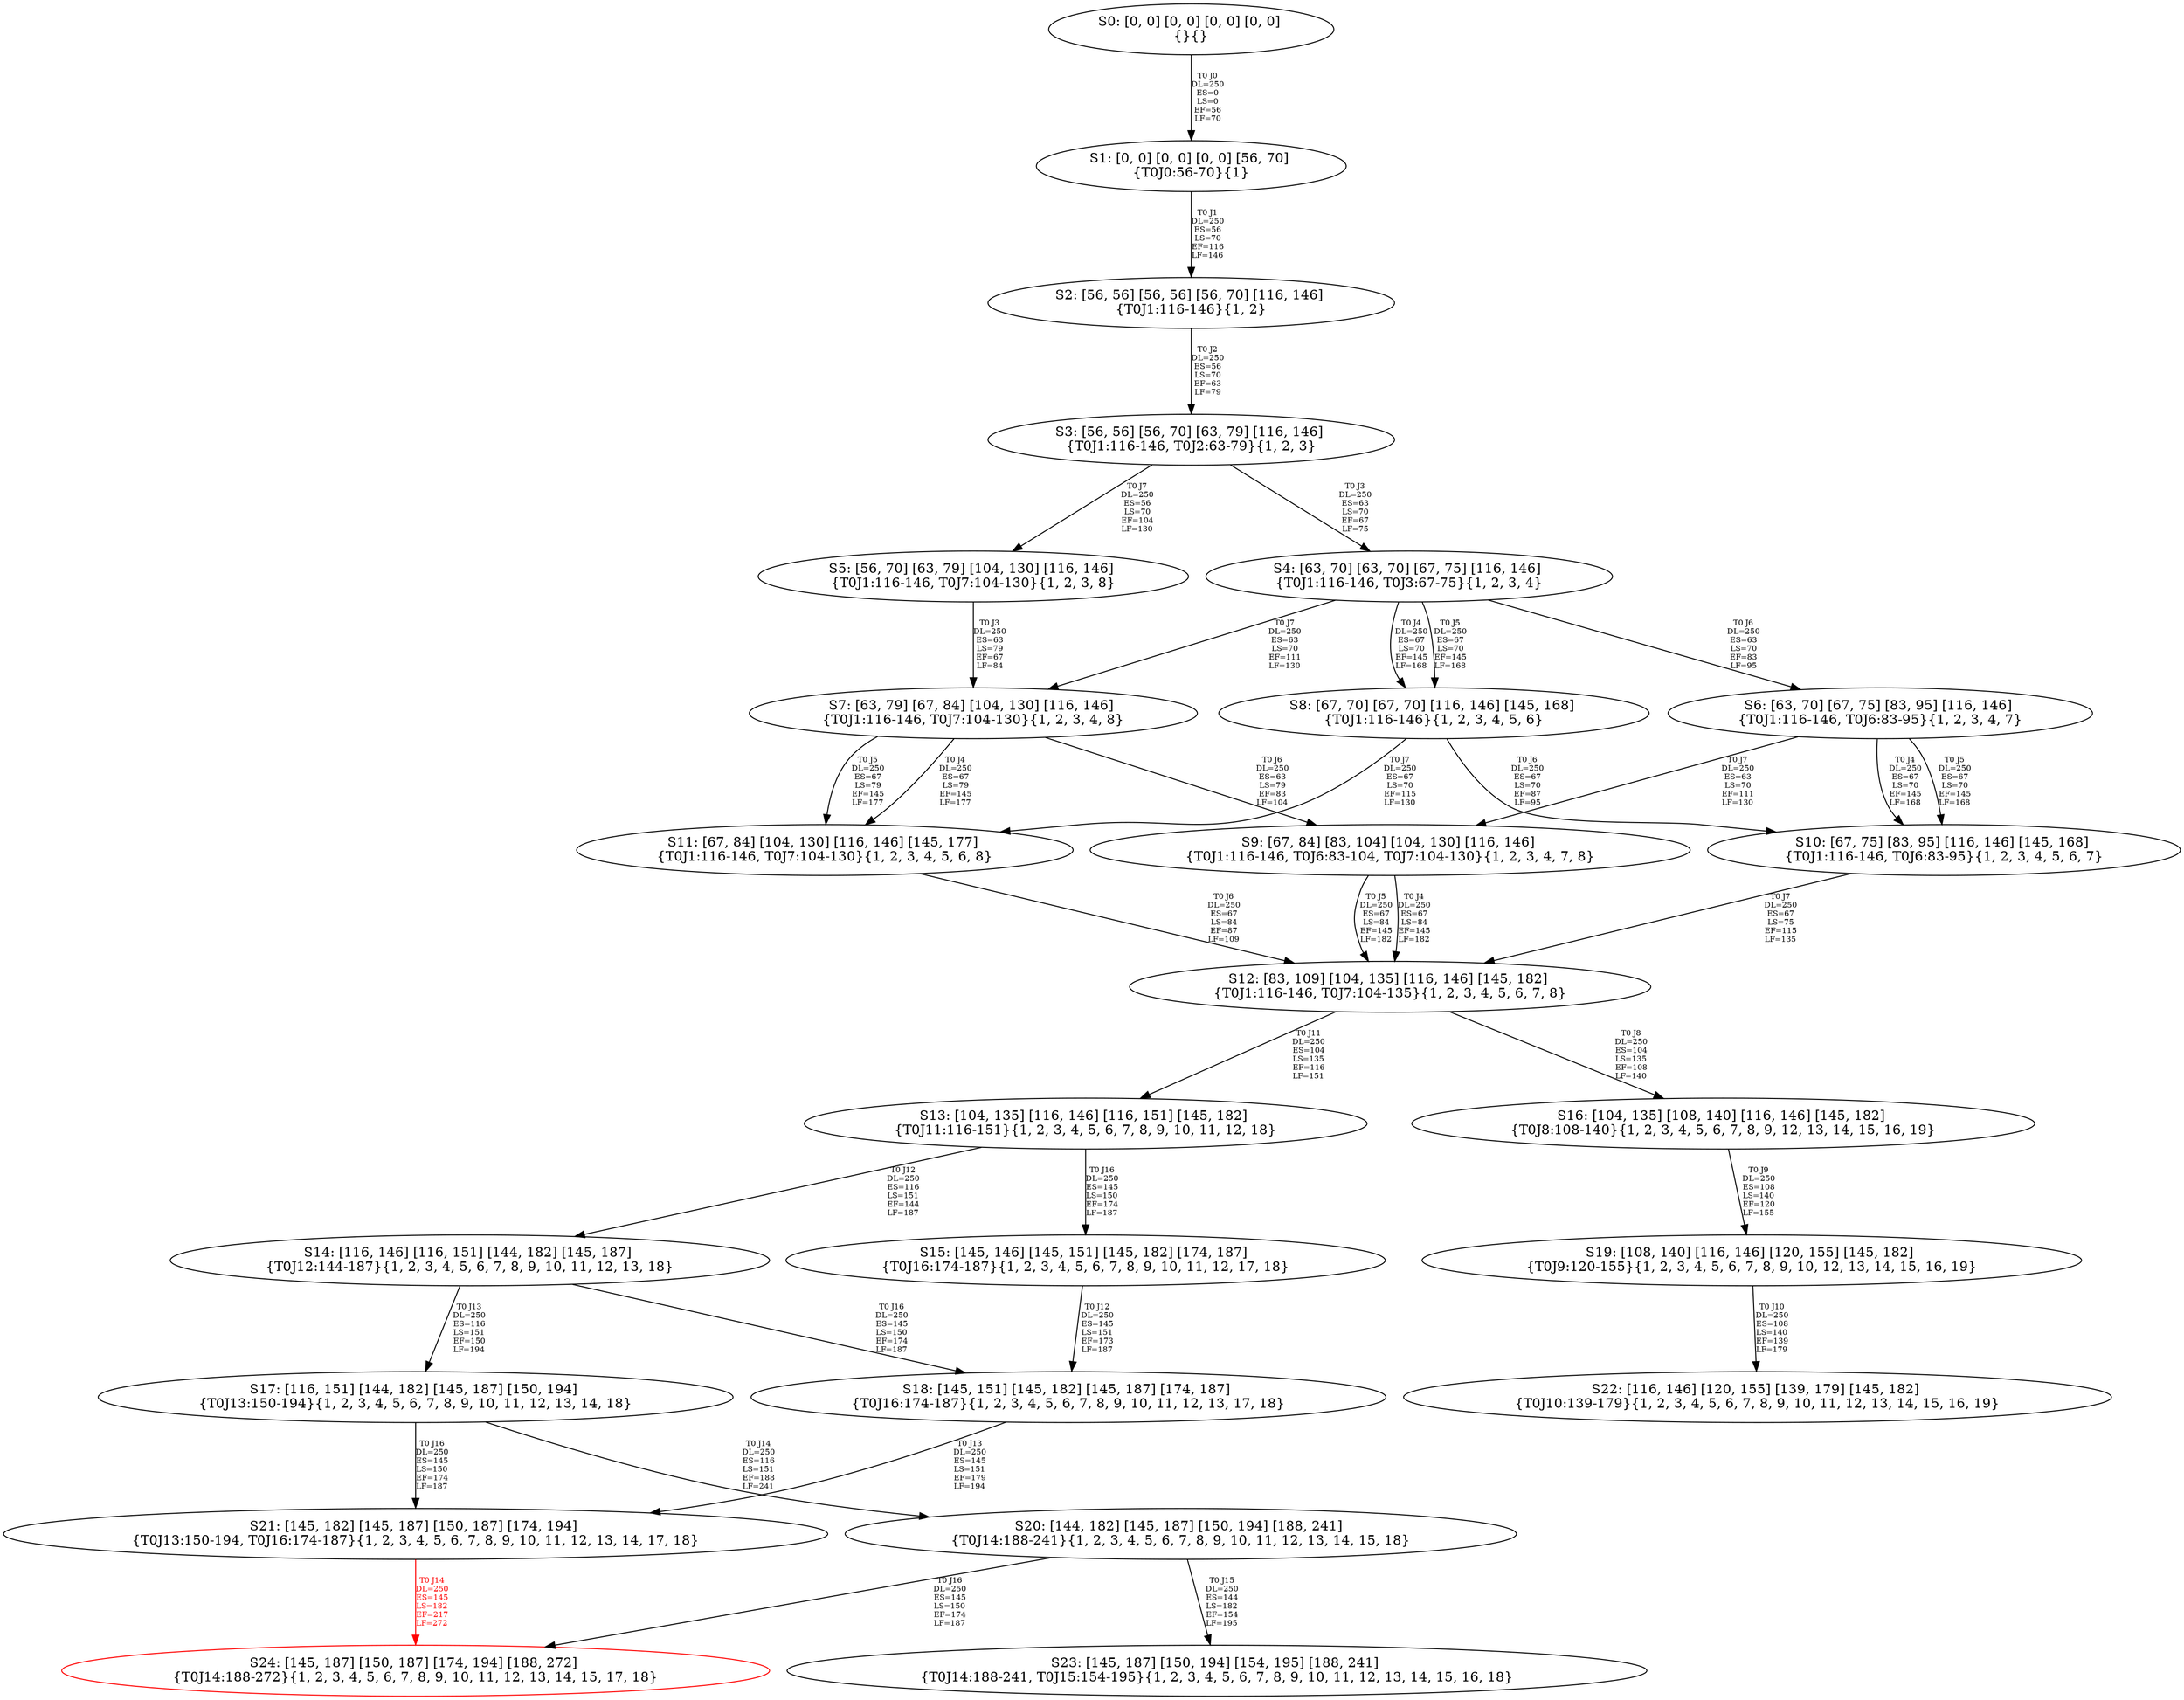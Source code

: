 digraph {
	S0[label="S0: [0, 0] [0, 0] [0, 0] [0, 0] \n{}{}"];
	S1[label="S1: [0, 0] [0, 0] [0, 0] [56, 70] \n{T0J0:56-70}{1}"];
	S2[label="S2: [56, 56] [56, 56] [56, 70] [116, 146] \n{T0J1:116-146}{1, 2}"];
	S3[label="S3: [56, 56] [56, 70] [63, 79] [116, 146] \n{T0J1:116-146, T0J2:63-79}{1, 2, 3}"];
	S4[label="S4: [63, 70] [63, 70] [67, 75] [116, 146] \n{T0J1:116-146, T0J3:67-75}{1, 2, 3, 4}"];
	S5[label="S5: [56, 70] [63, 79] [104, 130] [116, 146] \n{T0J1:116-146, T0J7:104-130}{1, 2, 3, 8}"];
	S6[label="S6: [63, 70] [67, 75] [83, 95] [116, 146] \n{T0J1:116-146, T0J6:83-95}{1, 2, 3, 4, 7}"];
	S7[label="S7: [63, 79] [67, 84] [104, 130] [116, 146] \n{T0J1:116-146, T0J7:104-130}{1, 2, 3, 4, 8}"];
	S8[label="S8: [67, 70] [67, 70] [116, 146] [145, 168] \n{T0J1:116-146}{1, 2, 3, 4, 5, 6}"];
	S9[label="S9: [67, 84] [83, 104] [104, 130] [116, 146] \n{T0J1:116-146, T0J6:83-104, T0J7:104-130}{1, 2, 3, 4, 7, 8}"];
	S10[label="S10: [67, 75] [83, 95] [116, 146] [145, 168] \n{T0J1:116-146, T0J6:83-95}{1, 2, 3, 4, 5, 6, 7}"];
	S11[label="S11: [67, 84] [104, 130] [116, 146] [145, 177] \n{T0J1:116-146, T0J7:104-130}{1, 2, 3, 4, 5, 6, 8}"];
	S12[label="S12: [83, 109] [104, 135] [116, 146] [145, 182] \n{T0J1:116-146, T0J7:104-135}{1, 2, 3, 4, 5, 6, 7, 8}"];
	S13[label="S13: [104, 135] [116, 146] [116, 151] [145, 182] \n{T0J11:116-151}{1, 2, 3, 4, 5, 6, 7, 8, 9, 10, 11, 12, 18}"];
	S14[label="S14: [116, 146] [116, 151] [144, 182] [145, 187] \n{T0J12:144-187}{1, 2, 3, 4, 5, 6, 7, 8, 9, 10, 11, 12, 13, 18}"];
	S15[label="S15: [145, 146] [145, 151] [145, 182] [174, 187] \n{T0J16:174-187}{1, 2, 3, 4, 5, 6, 7, 8, 9, 10, 11, 12, 17, 18}"];
	S16[label="S16: [104, 135] [108, 140] [116, 146] [145, 182] \n{T0J8:108-140}{1, 2, 3, 4, 5, 6, 7, 8, 9, 12, 13, 14, 15, 16, 19}"];
	S17[label="S17: [116, 151] [144, 182] [145, 187] [150, 194] \n{T0J13:150-194}{1, 2, 3, 4, 5, 6, 7, 8, 9, 10, 11, 12, 13, 14, 18}"];
	S18[label="S18: [145, 151] [145, 182] [145, 187] [174, 187] \n{T0J16:174-187}{1, 2, 3, 4, 5, 6, 7, 8, 9, 10, 11, 12, 13, 17, 18}"];
	S19[label="S19: [108, 140] [116, 146] [120, 155] [145, 182] \n{T0J9:120-155}{1, 2, 3, 4, 5, 6, 7, 8, 9, 10, 12, 13, 14, 15, 16, 19}"];
	S20[label="S20: [144, 182] [145, 187] [150, 194] [188, 241] \n{T0J14:188-241}{1, 2, 3, 4, 5, 6, 7, 8, 9, 10, 11, 12, 13, 14, 15, 18}"];
	S21[label="S21: [145, 182] [145, 187] [150, 187] [174, 194] \n{T0J13:150-194, T0J16:174-187}{1, 2, 3, 4, 5, 6, 7, 8, 9, 10, 11, 12, 13, 14, 17, 18}"];
	S22[label="S22: [116, 146] [120, 155] [139, 179] [145, 182] \n{T0J10:139-179}{1, 2, 3, 4, 5, 6, 7, 8, 9, 10, 11, 12, 13, 14, 15, 16, 19}"];
	S23[label="S23: [145, 187] [150, 194] [154, 195] [188, 241] \n{T0J14:188-241, T0J15:154-195}{1, 2, 3, 4, 5, 6, 7, 8, 9, 10, 11, 12, 13, 14, 15, 16, 18}"];
	S24[label="S24: [145, 187] [150, 187] [174, 194] [188, 272] \n{T0J14:188-272}{1, 2, 3, 4, 5, 6, 7, 8, 9, 10, 11, 12, 13, 14, 15, 17, 18}"];
	S0 -> S1[label="T0 J0\nDL=250\nES=0\nLS=0\nEF=56\nLF=70",fontsize=8];
	S1 -> S2[label="T0 J1\nDL=250\nES=56\nLS=70\nEF=116\nLF=146",fontsize=8];
	S2 -> S3[label="T0 J2\nDL=250\nES=56\nLS=70\nEF=63\nLF=79",fontsize=8];
	S3 -> S4[label="T0 J3\nDL=250\nES=63\nLS=70\nEF=67\nLF=75",fontsize=8];
	S3 -> S5[label="T0 J7\nDL=250\nES=56\nLS=70\nEF=104\nLF=130",fontsize=8];
	S4 -> S8[label="T0 J4\nDL=250\nES=67\nLS=70\nEF=145\nLF=168",fontsize=8];
	S4 -> S8[label="T0 J5\nDL=250\nES=67\nLS=70\nEF=145\nLF=168",fontsize=8];
	S4 -> S6[label="T0 J6\nDL=250\nES=63\nLS=70\nEF=83\nLF=95",fontsize=8];
	S4 -> S7[label="T0 J7\nDL=250\nES=63\nLS=70\nEF=111\nLF=130",fontsize=8];
	S5 -> S7[label="T0 J3\nDL=250\nES=63\nLS=79\nEF=67\nLF=84",fontsize=8];
	S6 -> S10[label="T0 J4\nDL=250\nES=67\nLS=70\nEF=145\nLF=168",fontsize=8];
	S6 -> S10[label="T0 J5\nDL=250\nES=67\nLS=70\nEF=145\nLF=168",fontsize=8];
	S6 -> S9[label="T0 J7\nDL=250\nES=63\nLS=70\nEF=111\nLF=130",fontsize=8];
	S7 -> S11[label="T0 J4\nDL=250\nES=67\nLS=79\nEF=145\nLF=177",fontsize=8];
	S7 -> S11[label="T0 J5\nDL=250\nES=67\nLS=79\nEF=145\nLF=177",fontsize=8];
	S7 -> S9[label="T0 J6\nDL=250\nES=63\nLS=79\nEF=83\nLF=104",fontsize=8];
	S8 -> S10[label="T0 J6\nDL=250\nES=67\nLS=70\nEF=87\nLF=95",fontsize=8];
	S8 -> S11[label="T0 J7\nDL=250\nES=67\nLS=70\nEF=115\nLF=130",fontsize=8];
	S9 -> S12[label="T0 J4\nDL=250\nES=67\nLS=84\nEF=145\nLF=182",fontsize=8];
	S9 -> S12[label="T0 J5\nDL=250\nES=67\nLS=84\nEF=145\nLF=182",fontsize=8];
	S10 -> S12[label="T0 J7\nDL=250\nES=67\nLS=75\nEF=115\nLF=135",fontsize=8];
	S11 -> S12[label="T0 J6\nDL=250\nES=67\nLS=84\nEF=87\nLF=109",fontsize=8];
	S12 -> S16[label="T0 J8\nDL=250\nES=104\nLS=135\nEF=108\nLF=140",fontsize=8];
	S12 -> S13[label="T0 J11\nDL=250\nES=104\nLS=135\nEF=116\nLF=151",fontsize=8];
	S13 -> S14[label="T0 J12\nDL=250\nES=116\nLS=151\nEF=144\nLF=187",fontsize=8];
	S13 -> S15[label="T0 J16\nDL=250\nES=145\nLS=150\nEF=174\nLF=187",fontsize=8];
	S14 -> S17[label="T0 J13\nDL=250\nES=116\nLS=151\nEF=150\nLF=194",fontsize=8];
	S14 -> S18[label="T0 J16\nDL=250\nES=145\nLS=150\nEF=174\nLF=187",fontsize=8];
	S15 -> S18[label="T0 J12\nDL=250\nES=145\nLS=151\nEF=173\nLF=187",fontsize=8];
	S16 -> S19[label="T0 J9\nDL=250\nES=108\nLS=140\nEF=120\nLF=155",fontsize=8];
	S17 -> S20[label="T0 J14\nDL=250\nES=116\nLS=151\nEF=188\nLF=241",fontsize=8];
	S17 -> S21[label="T0 J16\nDL=250\nES=145\nLS=150\nEF=174\nLF=187",fontsize=8];
	S18 -> S21[label="T0 J13\nDL=250\nES=145\nLS=151\nEF=179\nLF=194",fontsize=8];
	S19 -> S22[label="T0 J10\nDL=250\nES=108\nLS=140\nEF=139\nLF=179",fontsize=8];
	S20 -> S23[label="T0 J15\nDL=250\nES=144\nLS=182\nEF=154\nLF=195",fontsize=8];
	S20 -> S24[label="T0 J16\nDL=250\nES=145\nLS=150\nEF=174\nLF=187",fontsize=8];
	S21 -> S24[label="T0 J14\nDL=250\nES=145\nLS=182\nEF=217\nLF=272",color=Red,fontcolor=Red,fontsize=8];
S24[color=Red];
}
